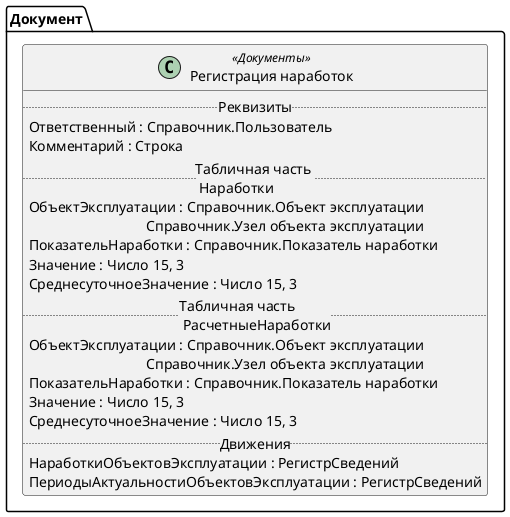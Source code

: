 ﻿@startuml РегистрацияНаработок
'!include templates.wsd
'..\include templates.wsd
class Документ.РегистрацияНаработок as "Регистрация наработок" <<Документы>>
{
..Реквизиты..
Ответственный : Справочник.Пользователь
Комментарий : Строка
..Табличная часть \n Наработки..
ОбъектЭксплуатации : Справочник.Объект эксплуатации\rСправочник.Узел объекта эксплуатации
ПоказательНаработки : Справочник.Показатель наработки
Значение : Число 15, 3
СреднесуточноеЗначение : Число 15, 3
..Табличная часть \n РасчетныеНаработки..
ОбъектЭксплуатации : Справочник.Объект эксплуатации\rСправочник.Узел объекта эксплуатации
ПоказательНаработки : Справочник.Показатель наработки
Значение : Число 15, 3
СреднесуточноеЗначение : Число 15, 3
..Движения..
НаработкиОбъектовЭксплуатации : РегистрСведений
ПериодыАктуальностиОбъектовЭксплуатации : РегистрСведений
}
@enduml
